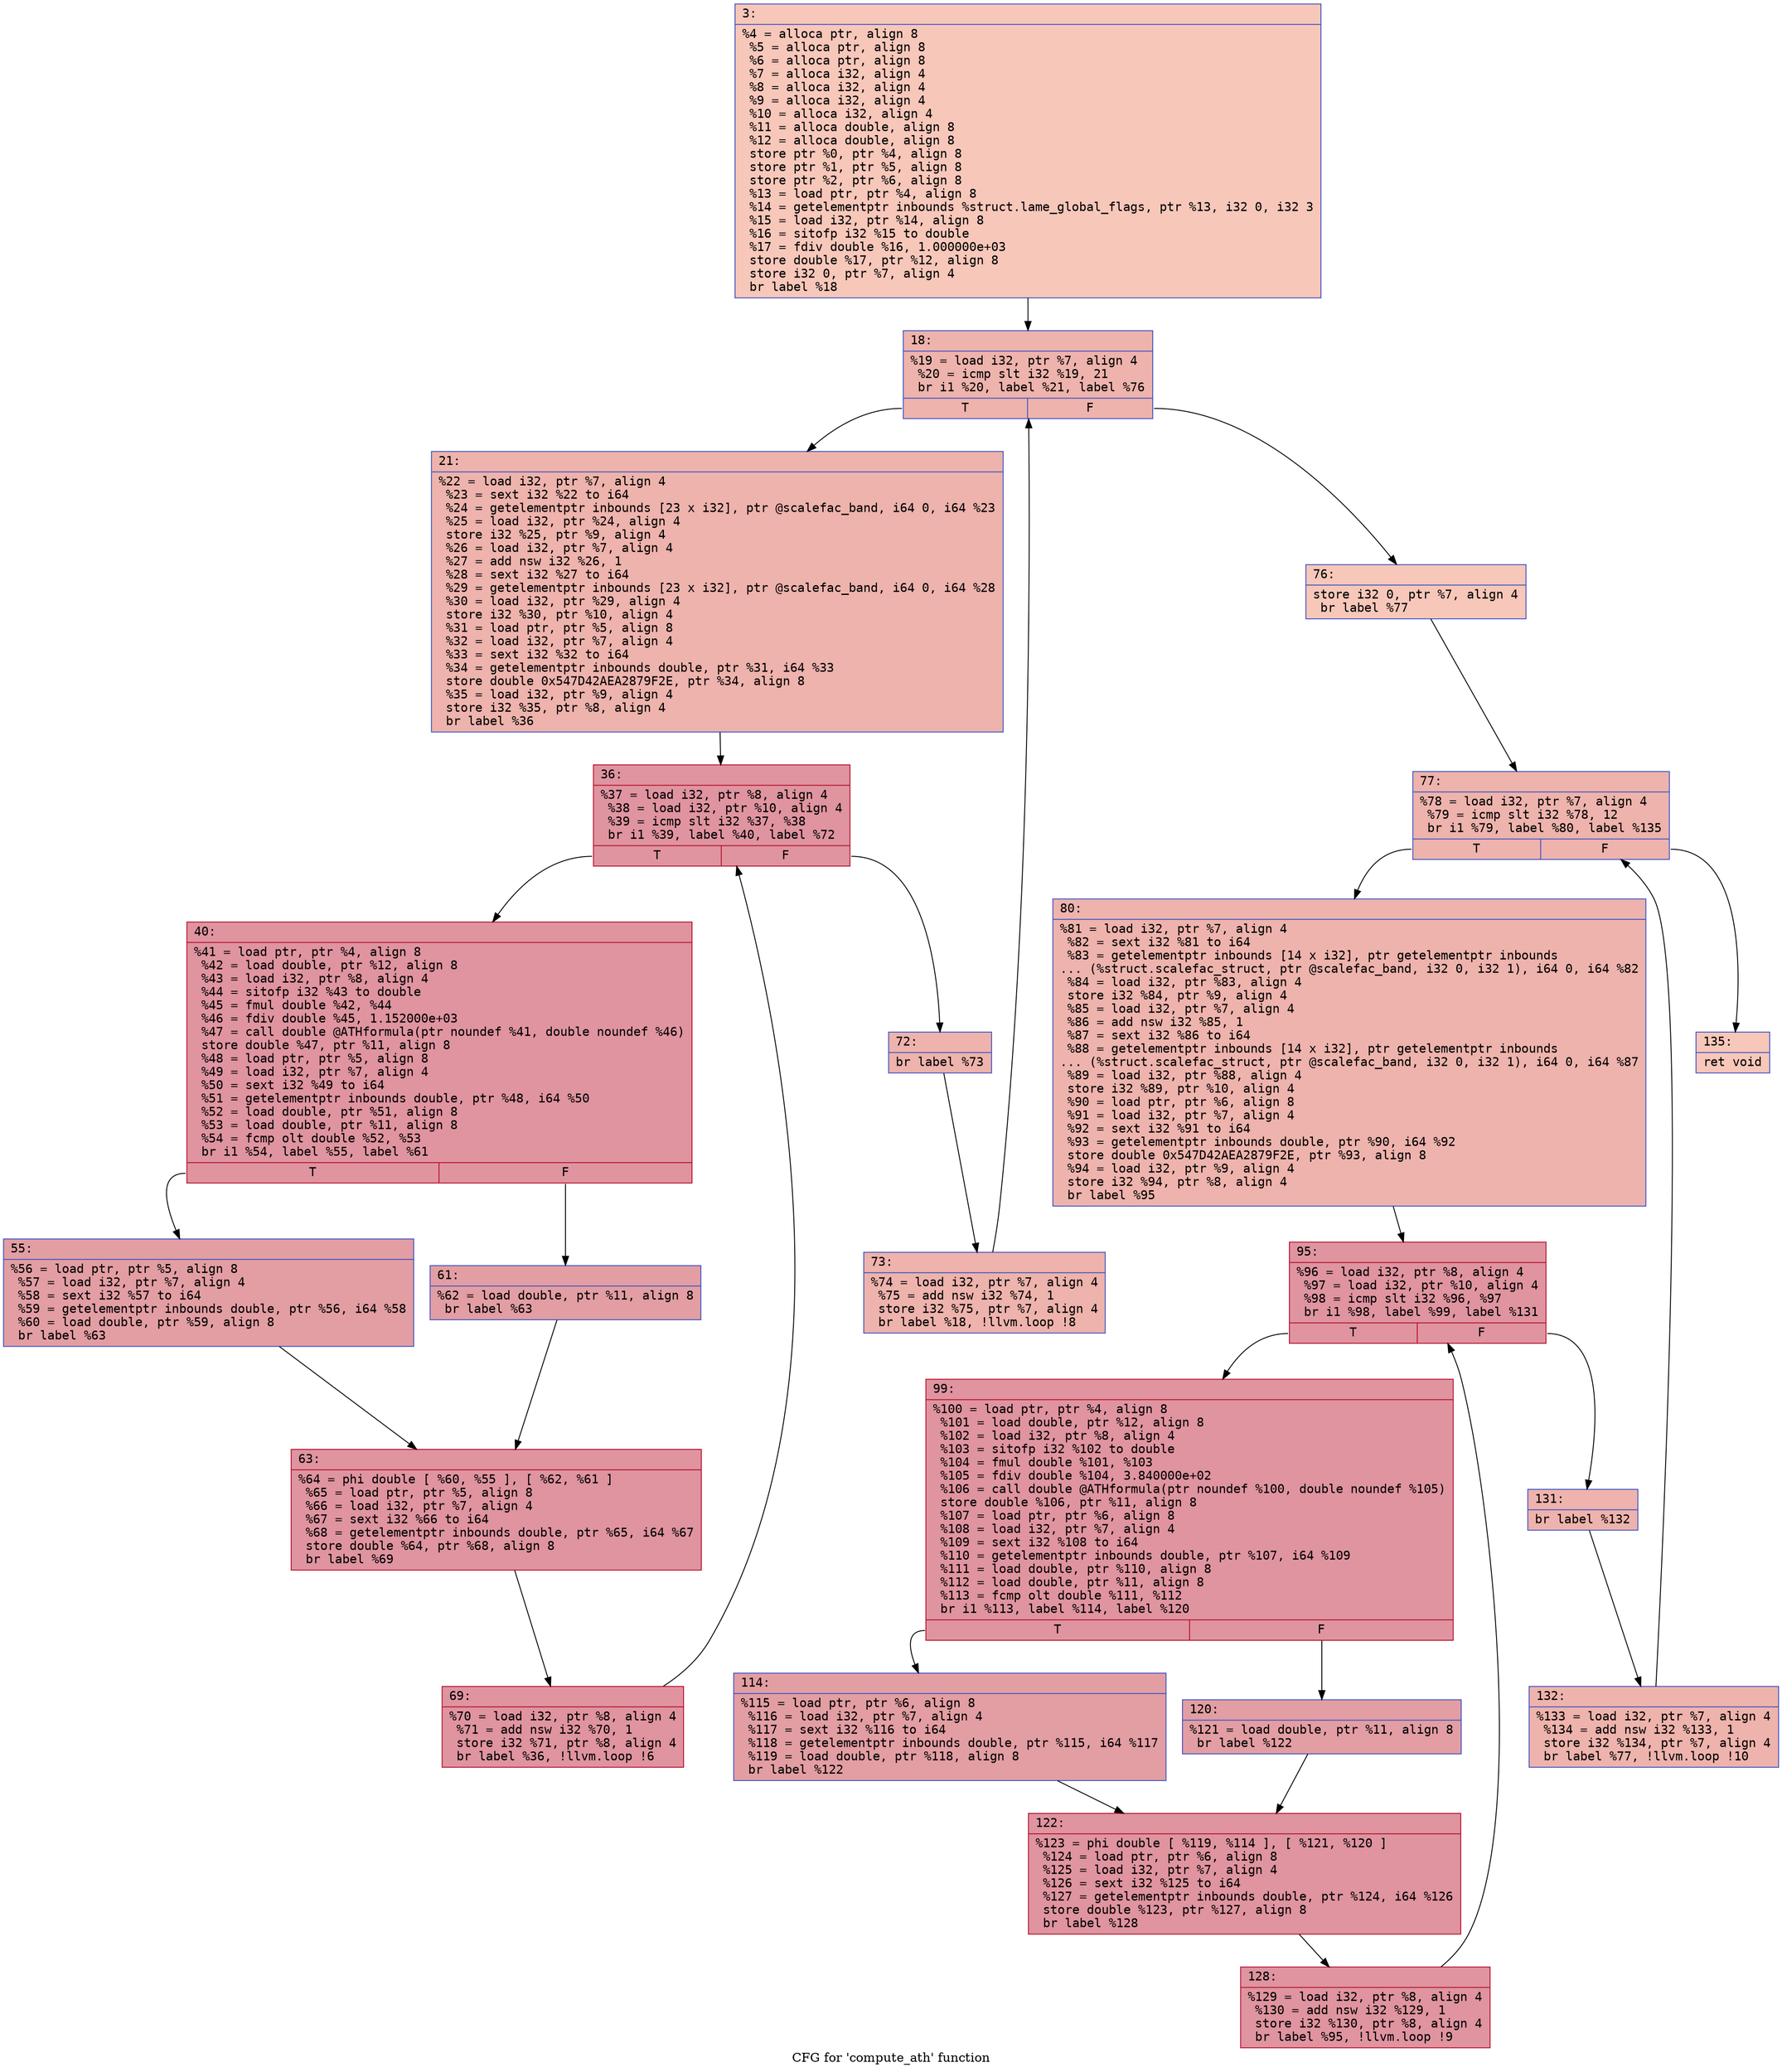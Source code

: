 digraph "CFG for 'compute_ath' function" {
	label="CFG for 'compute_ath' function";

	Node0x600001613250 [shape=record,color="#3d50c3ff", style=filled, fillcolor="#ec7f6370" fontname="Courier",label="{3:\l|  %4 = alloca ptr, align 8\l  %5 = alloca ptr, align 8\l  %6 = alloca ptr, align 8\l  %7 = alloca i32, align 4\l  %8 = alloca i32, align 4\l  %9 = alloca i32, align 4\l  %10 = alloca i32, align 4\l  %11 = alloca double, align 8\l  %12 = alloca double, align 8\l  store ptr %0, ptr %4, align 8\l  store ptr %1, ptr %5, align 8\l  store ptr %2, ptr %6, align 8\l  %13 = load ptr, ptr %4, align 8\l  %14 = getelementptr inbounds %struct.lame_global_flags, ptr %13, i32 0, i32 3\l  %15 = load i32, ptr %14, align 8\l  %16 = sitofp i32 %15 to double\l  %17 = fdiv double %16, 1.000000e+03\l  store double %17, ptr %12, align 8\l  store i32 0, ptr %7, align 4\l  br label %18\l}"];
	Node0x600001613250 -> Node0x6000016132a0[tooltip="3 -> 18\nProbability 100.00%" ];
	Node0x6000016132a0 [shape=record,color="#3d50c3ff", style=filled, fillcolor="#d6524470" fontname="Courier",label="{18:\l|  %19 = load i32, ptr %7, align 4\l  %20 = icmp slt i32 %19, 21\l  br i1 %20, label %21, label %76\l|{<s0>T|<s1>F}}"];
	Node0x6000016132a0:s0 -> Node0x6000016132f0[tooltip="18 -> 21\nProbability 96.88%" ];
	Node0x6000016132a0:s1 -> Node0x6000016135c0[tooltip="18 -> 76\nProbability 3.12%" ];
	Node0x6000016132f0 [shape=record,color="#3d50c3ff", style=filled, fillcolor="#d6524470" fontname="Courier",label="{21:\l|  %22 = load i32, ptr %7, align 4\l  %23 = sext i32 %22 to i64\l  %24 = getelementptr inbounds [23 x i32], ptr @scalefac_band, i64 0, i64 %23\l  %25 = load i32, ptr %24, align 4\l  store i32 %25, ptr %9, align 4\l  %26 = load i32, ptr %7, align 4\l  %27 = add nsw i32 %26, 1\l  %28 = sext i32 %27 to i64\l  %29 = getelementptr inbounds [23 x i32], ptr @scalefac_band, i64 0, i64 %28\l  %30 = load i32, ptr %29, align 4\l  store i32 %30, ptr %10, align 4\l  %31 = load ptr, ptr %5, align 8\l  %32 = load i32, ptr %7, align 4\l  %33 = sext i32 %32 to i64\l  %34 = getelementptr inbounds double, ptr %31, i64 %33\l  store double 0x547D42AEA2879F2E, ptr %34, align 8\l  %35 = load i32, ptr %9, align 4\l  store i32 %35, ptr %8, align 4\l  br label %36\l}"];
	Node0x6000016132f0 -> Node0x600001613340[tooltip="21 -> 36\nProbability 100.00%" ];
	Node0x600001613340 [shape=record,color="#b70d28ff", style=filled, fillcolor="#b70d2870" fontname="Courier",label="{36:\l|  %37 = load i32, ptr %8, align 4\l  %38 = load i32, ptr %10, align 4\l  %39 = icmp slt i32 %37, %38\l  br i1 %39, label %40, label %72\l|{<s0>T|<s1>F}}"];
	Node0x600001613340:s0 -> Node0x600001613390[tooltip="36 -> 40\nProbability 96.88%" ];
	Node0x600001613340:s1 -> Node0x600001613520[tooltip="36 -> 72\nProbability 3.12%" ];
	Node0x600001613390 [shape=record,color="#b70d28ff", style=filled, fillcolor="#b70d2870" fontname="Courier",label="{40:\l|  %41 = load ptr, ptr %4, align 8\l  %42 = load double, ptr %12, align 8\l  %43 = load i32, ptr %8, align 4\l  %44 = sitofp i32 %43 to double\l  %45 = fmul double %42, %44\l  %46 = fdiv double %45, 1.152000e+03\l  %47 = call double @ATHformula(ptr noundef %41, double noundef %46)\l  store double %47, ptr %11, align 8\l  %48 = load ptr, ptr %5, align 8\l  %49 = load i32, ptr %7, align 4\l  %50 = sext i32 %49 to i64\l  %51 = getelementptr inbounds double, ptr %48, i64 %50\l  %52 = load double, ptr %51, align 8\l  %53 = load double, ptr %11, align 8\l  %54 = fcmp olt double %52, %53\l  br i1 %54, label %55, label %61\l|{<s0>T|<s1>F}}"];
	Node0x600001613390:s0 -> Node0x6000016133e0[tooltip="40 -> 55\nProbability 50.00%" ];
	Node0x600001613390:s1 -> Node0x600001613430[tooltip="40 -> 61\nProbability 50.00%" ];
	Node0x6000016133e0 [shape=record,color="#3d50c3ff", style=filled, fillcolor="#be242e70" fontname="Courier",label="{55:\l|  %56 = load ptr, ptr %5, align 8\l  %57 = load i32, ptr %7, align 4\l  %58 = sext i32 %57 to i64\l  %59 = getelementptr inbounds double, ptr %56, i64 %58\l  %60 = load double, ptr %59, align 8\l  br label %63\l}"];
	Node0x6000016133e0 -> Node0x600001613480[tooltip="55 -> 63\nProbability 100.00%" ];
	Node0x600001613430 [shape=record,color="#3d50c3ff", style=filled, fillcolor="#be242e70" fontname="Courier",label="{61:\l|  %62 = load double, ptr %11, align 8\l  br label %63\l}"];
	Node0x600001613430 -> Node0x600001613480[tooltip="61 -> 63\nProbability 100.00%" ];
	Node0x600001613480 [shape=record,color="#b70d28ff", style=filled, fillcolor="#b70d2870" fontname="Courier",label="{63:\l|  %64 = phi double [ %60, %55 ], [ %62, %61 ]\l  %65 = load ptr, ptr %5, align 8\l  %66 = load i32, ptr %7, align 4\l  %67 = sext i32 %66 to i64\l  %68 = getelementptr inbounds double, ptr %65, i64 %67\l  store double %64, ptr %68, align 8\l  br label %69\l}"];
	Node0x600001613480 -> Node0x6000016134d0[tooltip="63 -> 69\nProbability 100.00%" ];
	Node0x6000016134d0 [shape=record,color="#b70d28ff", style=filled, fillcolor="#b70d2870" fontname="Courier",label="{69:\l|  %70 = load i32, ptr %8, align 4\l  %71 = add nsw i32 %70, 1\l  store i32 %71, ptr %8, align 4\l  br label %36, !llvm.loop !6\l}"];
	Node0x6000016134d0 -> Node0x600001613340[tooltip="69 -> 36\nProbability 100.00%" ];
	Node0x600001613520 [shape=record,color="#3d50c3ff", style=filled, fillcolor="#d6524470" fontname="Courier",label="{72:\l|  br label %73\l}"];
	Node0x600001613520 -> Node0x600001613570[tooltip="72 -> 73\nProbability 100.00%" ];
	Node0x600001613570 [shape=record,color="#3d50c3ff", style=filled, fillcolor="#d6524470" fontname="Courier",label="{73:\l|  %74 = load i32, ptr %7, align 4\l  %75 = add nsw i32 %74, 1\l  store i32 %75, ptr %7, align 4\l  br label %18, !llvm.loop !8\l}"];
	Node0x600001613570 -> Node0x6000016132a0[tooltip="73 -> 18\nProbability 100.00%" ];
	Node0x6000016135c0 [shape=record,color="#3d50c3ff", style=filled, fillcolor="#ec7f6370" fontname="Courier",label="{76:\l|  store i32 0, ptr %7, align 4\l  br label %77\l}"];
	Node0x6000016135c0 -> Node0x600001613610[tooltip="76 -> 77\nProbability 100.00%" ];
	Node0x600001613610 [shape=record,color="#3d50c3ff", style=filled, fillcolor="#d6524470" fontname="Courier",label="{77:\l|  %78 = load i32, ptr %7, align 4\l  %79 = icmp slt i32 %78, 12\l  br i1 %79, label %80, label %135\l|{<s0>T|<s1>F}}"];
	Node0x600001613610:s0 -> Node0x600001613660[tooltip="77 -> 80\nProbability 96.88%" ];
	Node0x600001613610:s1 -> Node0x600001613930[tooltip="77 -> 135\nProbability 3.12%" ];
	Node0x600001613660 [shape=record,color="#3d50c3ff", style=filled, fillcolor="#d6524470" fontname="Courier",label="{80:\l|  %81 = load i32, ptr %7, align 4\l  %82 = sext i32 %81 to i64\l  %83 = getelementptr inbounds [14 x i32], ptr getelementptr inbounds\l... (%struct.scalefac_struct, ptr @scalefac_band, i32 0, i32 1), i64 0, i64 %82\l  %84 = load i32, ptr %83, align 4\l  store i32 %84, ptr %9, align 4\l  %85 = load i32, ptr %7, align 4\l  %86 = add nsw i32 %85, 1\l  %87 = sext i32 %86 to i64\l  %88 = getelementptr inbounds [14 x i32], ptr getelementptr inbounds\l... (%struct.scalefac_struct, ptr @scalefac_band, i32 0, i32 1), i64 0, i64 %87\l  %89 = load i32, ptr %88, align 4\l  store i32 %89, ptr %10, align 4\l  %90 = load ptr, ptr %6, align 8\l  %91 = load i32, ptr %7, align 4\l  %92 = sext i32 %91 to i64\l  %93 = getelementptr inbounds double, ptr %90, i64 %92\l  store double 0x547D42AEA2879F2E, ptr %93, align 8\l  %94 = load i32, ptr %9, align 4\l  store i32 %94, ptr %8, align 4\l  br label %95\l}"];
	Node0x600001613660 -> Node0x6000016136b0[tooltip="80 -> 95\nProbability 100.00%" ];
	Node0x6000016136b0 [shape=record,color="#b70d28ff", style=filled, fillcolor="#b70d2870" fontname="Courier",label="{95:\l|  %96 = load i32, ptr %8, align 4\l  %97 = load i32, ptr %10, align 4\l  %98 = icmp slt i32 %96, %97\l  br i1 %98, label %99, label %131\l|{<s0>T|<s1>F}}"];
	Node0x6000016136b0:s0 -> Node0x600001613700[tooltip="95 -> 99\nProbability 96.88%" ];
	Node0x6000016136b0:s1 -> Node0x600001613890[tooltip="95 -> 131\nProbability 3.12%" ];
	Node0x600001613700 [shape=record,color="#b70d28ff", style=filled, fillcolor="#b70d2870" fontname="Courier",label="{99:\l|  %100 = load ptr, ptr %4, align 8\l  %101 = load double, ptr %12, align 8\l  %102 = load i32, ptr %8, align 4\l  %103 = sitofp i32 %102 to double\l  %104 = fmul double %101, %103\l  %105 = fdiv double %104, 3.840000e+02\l  %106 = call double @ATHformula(ptr noundef %100, double noundef %105)\l  store double %106, ptr %11, align 8\l  %107 = load ptr, ptr %6, align 8\l  %108 = load i32, ptr %7, align 4\l  %109 = sext i32 %108 to i64\l  %110 = getelementptr inbounds double, ptr %107, i64 %109\l  %111 = load double, ptr %110, align 8\l  %112 = load double, ptr %11, align 8\l  %113 = fcmp olt double %111, %112\l  br i1 %113, label %114, label %120\l|{<s0>T|<s1>F}}"];
	Node0x600001613700:s0 -> Node0x600001613750[tooltip="99 -> 114\nProbability 50.00%" ];
	Node0x600001613700:s1 -> Node0x6000016137a0[tooltip="99 -> 120\nProbability 50.00%" ];
	Node0x600001613750 [shape=record,color="#3d50c3ff", style=filled, fillcolor="#be242e70" fontname="Courier",label="{114:\l|  %115 = load ptr, ptr %6, align 8\l  %116 = load i32, ptr %7, align 4\l  %117 = sext i32 %116 to i64\l  %118 = getelementptr inbounds double, ptr %115, i64 %117\l  %119 = load double, ptr %118, align 8\l  br label %122\l}"];
	Node0x600001613750 -> Node0x6000016137f0[tooltip="114 -> 122\nProbability 100.00%" ];
	Node0x6000016137a0 [shape=record,color="#3d50c3ff", style=filled, fillcolor="#be242e70" fontname="Courier",label="{120:\l|  %121 = load double, ptr %11, align 8\l  br label %122\l}"];
	Node0x6000016137a0 -> Node0x6000016137f0[tooltip="120 -> 122\nProbability 100.00%" ];
	Node0x6000016137f0 [shape=record,color="#b70d28ff", style=filled, fillcolor="#b70d2870" fontname="Courier",label="{122:\l|  %123 = phi double [ %119, %114 ], [ %121, %120 ]\l  %124 = load ptr, ptr %6, align 8\l  %125 = load i32, ptr %7, align 4\l  %126 = sext i32 %125 to i64\l  %127 = getelementptr inbounds double, ptr %124, i64 %126\l  store double %123, ptr %127, align 8\l  br label %128\l}"];
	Node0x6000016137f0 -> Node0x600001613840[tooltip="122 -> 128\nProbability 100.00%" ];
	Node0x600001613840 [shape=record,color="#b70d28ff", style=filled, fillcolor="#b70d2870" fontname="Courier",label="{128:\l|  %129 = load i32, ptr %8, align 4\l  %130 = add nsw i32 %129, 1\l  store i32 %130, ptr %8, align 4\l  br label %95, !llvm.loop !9\l}"];
	Node0x600001613840 -> Node0x6000016136b0[tooltip="128 -> 95\nProbability 100.00%" ];
	Node0x600001613890 [shape=record,color="#3d50c3ff", style=filled, fillcolor="#d6524470" fontname="Courier",label="{131:\l|  br label %132\l}"];
	Node0x600001613890 -> Node0x6000016138e0[tooltip="131 -> 132\nProbability 100.00%" ];
	Node0x6000016138e0 [shape=record,color="#3d50c3ff", style=filled, fillcolor="#d6524470" fontname="Courier",label="{132:\l|  %133 = load i32, ptr %7, align 4\l  %134 = add nsw i32 %133, 1\l  store i32 %134, ptr %7, align 4\l  br label %77, !llvm.loop !10\l}"];
	Node0x6000016138e0 -> Node0x600001613610[tooltip="132 -> 77\nProbability 100.00%" ];
	Node0x600001613930 [shape=record,color="#3d50c3ff", style=filled, fillcolor="#ec7f6370" fontname="Courier",label="{135:\l|  ret void\l}"];
}
